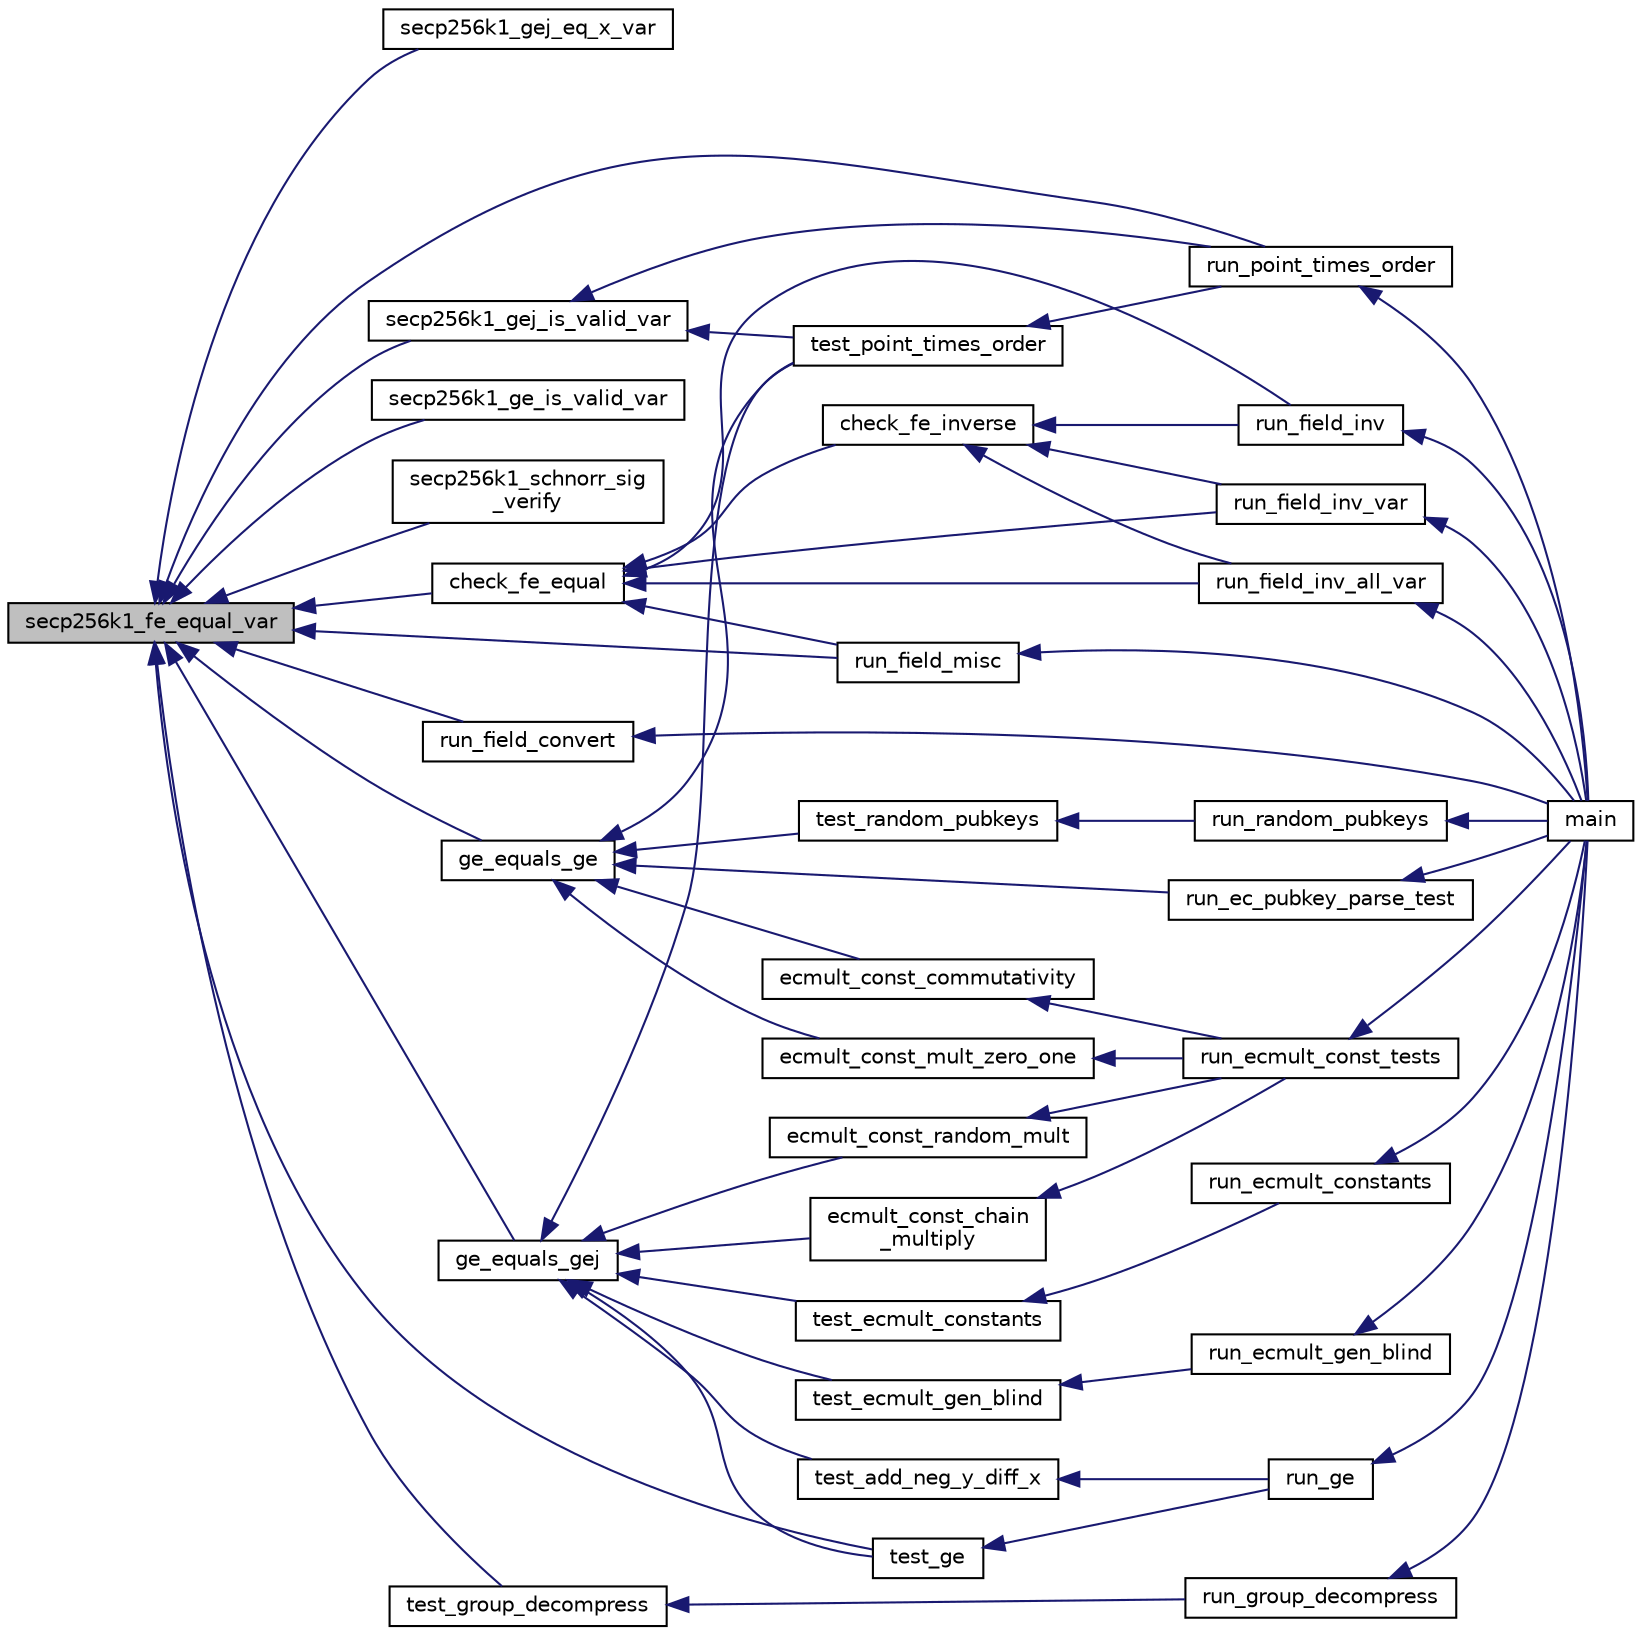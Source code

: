 digraph "secp256k1_fe_equal_var"
{
  edge [fontname="Helvetica",fontsize="10",labelfontname="Helvetica",labelfontsize="10"];
  node [fontname="Helvetica",fontsize="10",shape=record];
  rankdir="LR";
  Node183 [label="secp256k1_fe_equal_var",height=0.2,width=0.4,color="black", fillcolor="grey75", style="filled", fontcolor="black"];
  Node183 -> Node184 [dir="back",color="midnightblue",fontsize="10",style="solid",fontname="Helvetica"];
  Node184 [label="secp256k1_gej_eq_x_var",height=0.2,width=0.4,color="black", fillcolor="white", style="filled",URL="$d6/d60/group__impl_8h.html#aa32fc177f081f16d5979045d3632cf8b"];
  Node183 -> Node185 [dir="back",color="midnightblue",fontsize="10",style="solid",fontname="Helvetica"];
  Node185 [label="secp256k1_gej_is_valid_var",height=0.2,width=0.4,color="black", fillcolor="white", style="filled",URL="$d6/d60/group__impl_8h.html#aaf14c34acab0a279530f58c7e7d50749"];
  Node185 -> Node186 [dir="back",color="midnightblue",fontsize="10",style="solid",fontname="Helvetica"];
  Node186 [label="test_point_times_order",height=0.2,width=0.4,color="black", fillcolor="white", style="filled",URL="$d5/d7f/tests_8c.html#a5760a028e03f061e5aed00cb7839138e"];
  Node186 -> Node187 [dir="back",color="midnightblue",fontsize="10",style="solid",fontname="Helvetica"];
  Node187 [label="run_point_times_order",height=0.2,width=0.4,color="black", fillcolor="white", style="filled",URL="$d5/d7f/tests_8c.html#accc1ed100e6e73e61ce30e82cf4f0bbb"];
  Node187 -> Node188 [dir="back",color="midnightblue",fontsize="10",style="solid",fontname="Helvetica"];
  Node188 [label="main",height=0.2,width=0.4,color="black", fillcolor="white", style="filled",URL="$d5/d7f/tests_8c.html#a3c04138a5bfe5d72780bb7e82a18e627"];
  Node185 -> Node187 [dir="back",color="midnightblue",fontsize="10",style="solid",fontname="Helvetica"];
  Node183 -> Node189 [dir="back",color="midnightblue",fontsize="10",style="solid",fontname="Helvetica"];
  Node189 [label="secp256k1_ge_is_valid_var",height=0.2,width=0.4,color="black", fillcolor="white", style="filled",URL="$d6/d60/group__impl_8h.html#a83600b0c4d8e95a8b2e730b4e2f207dc"];
  Node183 -> Node190 [dir="back",color="midnightblue",fontsize="10",style="solid",fontname="Helvetica"];
  Node190 [label="secp256k1_schnorr_sig\l_verify",height=0.2,width=0.4,color="black", fillcolor="white", style="filled",URL="$d9/d8b/schnorr__impl_8h.html#ad8ac32b20746524ea3b97ab609117daa"];
  Node183 -> Node191 [dir="back",color="midnightblue",fontsize="10",style="solid",fontname="Helvetica"];
  Node191 [label="check_fe_equal",height=0.2,width=0.4,color="black", fillcolor="white", style="filled",URL="$d5/d7f/tests_8c.html#ae88750c3ab1238b2d8f8fa8a8ab67855"];
  Node191 -> Node192 [dir="back",color="midnightblue",fontsize="10",style="solid",fontname="Helvetica"];
  Node192 [label="check_fe_inverse",height=0.2,width=0.4,color="black", fillcolor="white", style="filled",URL="$d5/d7f/tests_8c.html#a9fe4a53634c0f9e17b1f74e55ea8de99"];
  Node192 -> Node193 [dir="back",color="midnightblue",fontsize="10",style="solid",fontname="Helvetica"];
  Node193 [label="run_field_inv",height=0.2,width=0.4,color="black", fillcolor="white", style="filled",URL="$d5/d7f/tests_8c.html#ad636c10e982fafdb8f6ddeb3d1424b2d"];
  Node193 -> Node188 [dir="back",color="midnightblue",fontsize="10",style="solid",fontname="Helvetica"];
  Node192 -> Node194 [dir="back",color="midnightblue",fontsize="10",style="solid",fontname="Helvetica"];
  Node194 [label="run_field_inv_var",height=0.2,width=0.4,color="black", fillcolor="white", style="filled",URL="$d5/d7f/tests_8c.html#ad83214628412557c86e3c1d01270c83a"];
  Node194 -> Node188 [dir="back",color="midnightblue",fontsize="10",style="solid",fontname="Helvetica"];
  Node192 -> Node195 [dir="back",color="midnightblue",fontsize="10",style="solid",fontname="Helvetica"];
  Node195 [label="run_field_inv_all_var",height=0.2,width=0.4,color="black", fillcolor="white", style="filled",URL="$d5/d7f/tests_8c.html#afb738ef4c7077ce703c56beefcb29653"];
  Node195 -> Node188 [dir="back",color="midnightblue",fontsize="10",style="solid",fontname="Helvetica"];
  Node191 -> Node196 [dir="back",color="midnightblue",fontsize="10",style="solid",fontname="Helvetica"];
  Node196 [label="run_field_misc",height=0.2,width=0.4,color="black", fillcolor="white", style="filled",URL="$d5/d7f/tests_8c.html#a407b4cff8cbc365e753f2a1d70b45f81"];
  Node196 -> Node188 [dir="back",color="midnightblue",fontsize="10",style="solid",fontname="Helvetica"];
  Node191 -> Node193 [dir="back",color="midnightblue",fontsize="10",style="solid",fontname="Helvetica"];
  Node191 -> Node194 [dir="back",color="midnightblue",fontsize="10",style="solid",fontname="Helvetica"];
  Node191 -> Node195 [dir="back",color="midnightblue",fontsize="10",style="solid",fontname="Helvetica"];
  Node183 -> Node197 [dir="back",color="midnightblue",fontsize="10",style="solid",fontname="Helvetica"];
  Node197 [label="run_field_convert",height=0.2,width=0.4,color="black", fillcolor="white", style="filled",URL="$d5/d7f/tests_8c.html#a3fb0153a38fe54783b46ab4bc39d9912"];
  Node197 -> Node188 [dir="back",color="midnightblue",fontsize="10",style="solid",fontname="Helvetica"];
  Node183 -> Node196 [dir="back",color="midnightblue",fontsize="10",style="solid",fontname="Helvetica"];
  Node183 -> Node198 [dir="back",color="midnightblue",fontsize="10",style="solid",fontname="Helvetica"];
  Node198 [label="ge_equals_ge",height=0.2,width=0.4,color="black", fillcolor="white", style="filled",URL="$d5/d7f/tests_8c.html#a6e3e2f3948ab2013a46f0a356f1057ae"];
  Node198 -> Node186 [dir="back",color="midnightblue",fontsize="10",style="solid",fontname="Helvetica"];
  Node198 -> Node199 [dir="back",color="midnightblue",fontsize="10",style="solid",fontname="Helvetica"];
  Node199 [label="ecmult_const_commutativity",height=0.2,width=0.4,color="black", fillcolor="white", style="filled",URL="$d5/d7f/tests_8c.html#ab1ac8e94f017ab831c8c50cc7384fd87"];
  Node199 -> Node200 [dir="back",color="midnightblue",fontsize="10",style="solid",fontname="Helvetica"];
  Node200 [label="run_ecmult_const_tests",height=0.2,width=0.4,color="black", fillcolor="white", style="filled",URL="$d5/d7f/tests_8c.html#af69d927b217be17f076754b9d4e4f326"];
  Node200 -> Node188 [dir="back",color="midnightblue",fontsize="10",style="solid",fontname="Helvetica"];
  Node198 -> Node201 [dir="back",color="midnightblue",fontsize="10",style="solid",fontname="Helvetica"];
  Node201 [label="ecmult_const_mult_zero_one",height=0.2,width=0.4,color="black", fillcolor="white", style="filled",URL="$d5/d7f/tests_8c.html#aa7d1b408b3e21121300c1a6348251ab2"];
  Node201 -> Node200 [dir="back",color="midnightblue",fontsize="10",style="solid",fontname="Helvetica"];
  Node198 -> Node202 [dir="back",color="midnightblue",fontsize="10",style="solid",fontname="Helvetica"];
  Node202 [label="run_ec_pubkey_parse_test",height=0.2,width=0.4,color="black", fillcolor="white", style="filled",URL="$d5/d7f/tests_8c.html#a24bd2af11fcef9c3f2abb62862d6fe97"];
  Node202 -> Node188 [dir="back",color="midnightblue",fontsize="10",style="solid",fontname="Helvetica"];
  Node198 -> Node203 [dir="back",color="midnightblue",fontsize="10",style="solid",fontname="Helvetica"];
  Node203 [label="test_random_pubkeys",height=0.2,width=0.4,color="black", fillcolor="white", style="filled",URL="$d5/d7f/tests_8c.html#a9f06c34f3caa68b5da0ad133c86f5e3c"];
  Node203 -> Node204 [dir="back",color="midnightblue",fontsize="10",style="solid",fontname="Helvetica"];
  Node204 [label="run_random_pubkeys",height=0.2,width=0.4,color="black", fillcolor="white", style="filled",URL="$d5/d7f/tests_8c.html#a0697fbce6e63c1c95aec0c67cb27f31c"];
  Node204 -> Node188 [dir="back",color="midnightblue",fontsize="10",style="solid",fontname="Helvetica"];
  Node183 -> Node205 [dir="back",color="midnightblue",fontsize="10",style="solid",fontname="Helvetica"];
  Node205 [label="ge_equals_gej",height=0.2,width=0.4,color="black", fillcolor="white", style="filled",URL="$d5/d7f/tests_8c.html#a7930deeb9d6815fba34afad98b8dfa69"];
  Node205 -> Node206 [dir="back",color="midnightblue",fontsize="10",style="solid",fontname="Helvetica"];
  Node206 [label="test_ge",height=0.2,width=0.4,color="black", fillcolor="white", style="filled",URL="$d5/d7f/tests_8c.html#a3084bb11900a5e4d33115904d0ceb847"];
  Node206 -> Node207 [dir="back",color="midnightblue",fontsize="10",style="solid",fontname="Helvetica"];
  Node207 [label="run_ge",height=0.2,width=0.4,color="black", fillcolor="white", style="filled",URL="$d5/d7f/tests_8c.html#aa7ad70a73e9a44f0b9486ffe6f46ca39"];
  Node207 -> Node188 [dir="back",color="midnightblue",fontsize="10",style="solid",fontname="Helvetica"];
  Node205 -> Node208 [dir="back",color="midnightblue",fontsize="10",style="solid",fontname="Helvetica"];
  Node208 [label="test_add_neg_y_diff_x",height=0.2,width=0.4,color="black", fillcolor="white", style="filled",URL="$d5/d7f/tests_8c.html#a849e08074670ab1644fdec5cc5ef08a7"];
  Node208 -> Node207 [dir="back",color="midnightblue",fontsize="10",style="solid",fontname="Helvetica"];
  Node205 -> Node186 [dir="back",color="midnightblue",fontsize="10",style="solid",fontname="Helvetica"];
  Node205 -> Node209 [dir="back",color="midnightblue",fontsize="10",style="solid",fontname="Helvetica"];
  Node209 [label="ecmult_const_random_mult",height=0.2,width=0.4,color="black", fillcolor="white", style="filled",URL="$d5/d7f/tests_8c.html#a2e747532c49b7e398aff44547a7ff477"];
  Node209 -> Node200 [dir="back",color="midnightblue",fontsize="10",style="solid",fontname="Helvetica"];
  Node205 -> Node210 [dir="back",color="midnightblue",fontsize="10",style="solid",fontname="Helvetica"];
  Node210 [label="ecmult_const_chain\l_multiply",height=0.2,width=0.4,color="black", fillcolor="white", style="filled",URL="$d5/d7f/tests_8c.html#a5f38325377d0160eb1c5100b1a4f1c0f"];
  Node210 -> Node200 [dir="back",color="midnightblue",fontsize="10",style="solid",fontname="Helvetica"];
  Node205 -> Node211 [dir="back",color="midnightblue",fontsize="10",style="solid",fontname="Helvetica"];
  Node211 [label="test_ecmult_constants",height=0.2,width=0.4,color="black", fillcolor="white", style="filled",URL="$d5/d7f/tests_8c.html#ab02e05e21c96c34d9497e2bdd44d2e3a"];
  Node211 -> Node212 [dir="back",color="midnightblue",fontsize="10",style="solid",fontname="Helvetica"];
  Node212 [label="run_ecmult_constants",height=0.2,width=0.4,color="black", fillcolor="white", style="filled",URL="$d5/d7f/tests_8c.html#a93c275726298d7a59a4f027996a958b4"];
  Node212 -> Node188 [dir="back",color="midnightblue",fontsize="10",style="solid",fontname="Helvetica"];
  Node205 -> Node213 [dir="back",color="midnightblue",fontsize="10",style="solid",fontname="Helvetica"];
  Node213 [label="test_ecmult_gen_blind",height=0.2,width=0.4,color="black", fillcolor="white", style="filled",URL="$d5/d7f/tests_8c.html#ab353fbc77d15cd48e25d995ea3f33795"];
  Node213 -> Node214 [dir="back",color="midnightblue",fontsize="10",style="solid",fontname="Helvetica"];
  Node214 [label="run_ecmult_gen_blind",height=0.2,width=0.4,color="black", fillcolor="white", style="filled",URL="$d5/d7f/tests_8c.html#ac3003b8a1d7eed5ebb0497a3f0dd97b6"];
  Node214 -> Node188 [dir="back",color="midnightblue",fontsize="10",style="solid",fontname="Helvetica"];
  Node183 -> Node206 [dir="back",color="midnightblue",fontsize="10",style="solid",fontname="Helvetica"];
  Node183 -> Node215 [dir="back",color="midnightblue",fontsize="10",style="solid",fontname="Helvetica"];
  Node215 [label="test_group_decompress",height=0.2,width=0.4,color="black", fillcolor="white", style="filled",URL="$d5/d7f/tests_8c.html#abf8379c326274c3162ebb26491a31611"];
  Node215 -> Node216 [dir="back",color="midnightblue",fontsize="10",style="solid",fontname="Helvetica"];
  Node216 [label="run_group_decompress",height=0.2,width=0.4,color="black", fillcolor="white", style="filled",URL="$d5/d7f/tests_8c.html#a03817b02604d9e2c9b5f049fc01d4a99"];
  Node216 -> Node188 [dir="back",color="midnightblue",fontsize="10",style="solid",fontname="Helvetica"];
  Node183 -> Node187 [dir="back",color="midnightblue",fontsize="10",style="solid",fontname="Helvetica"];
}
